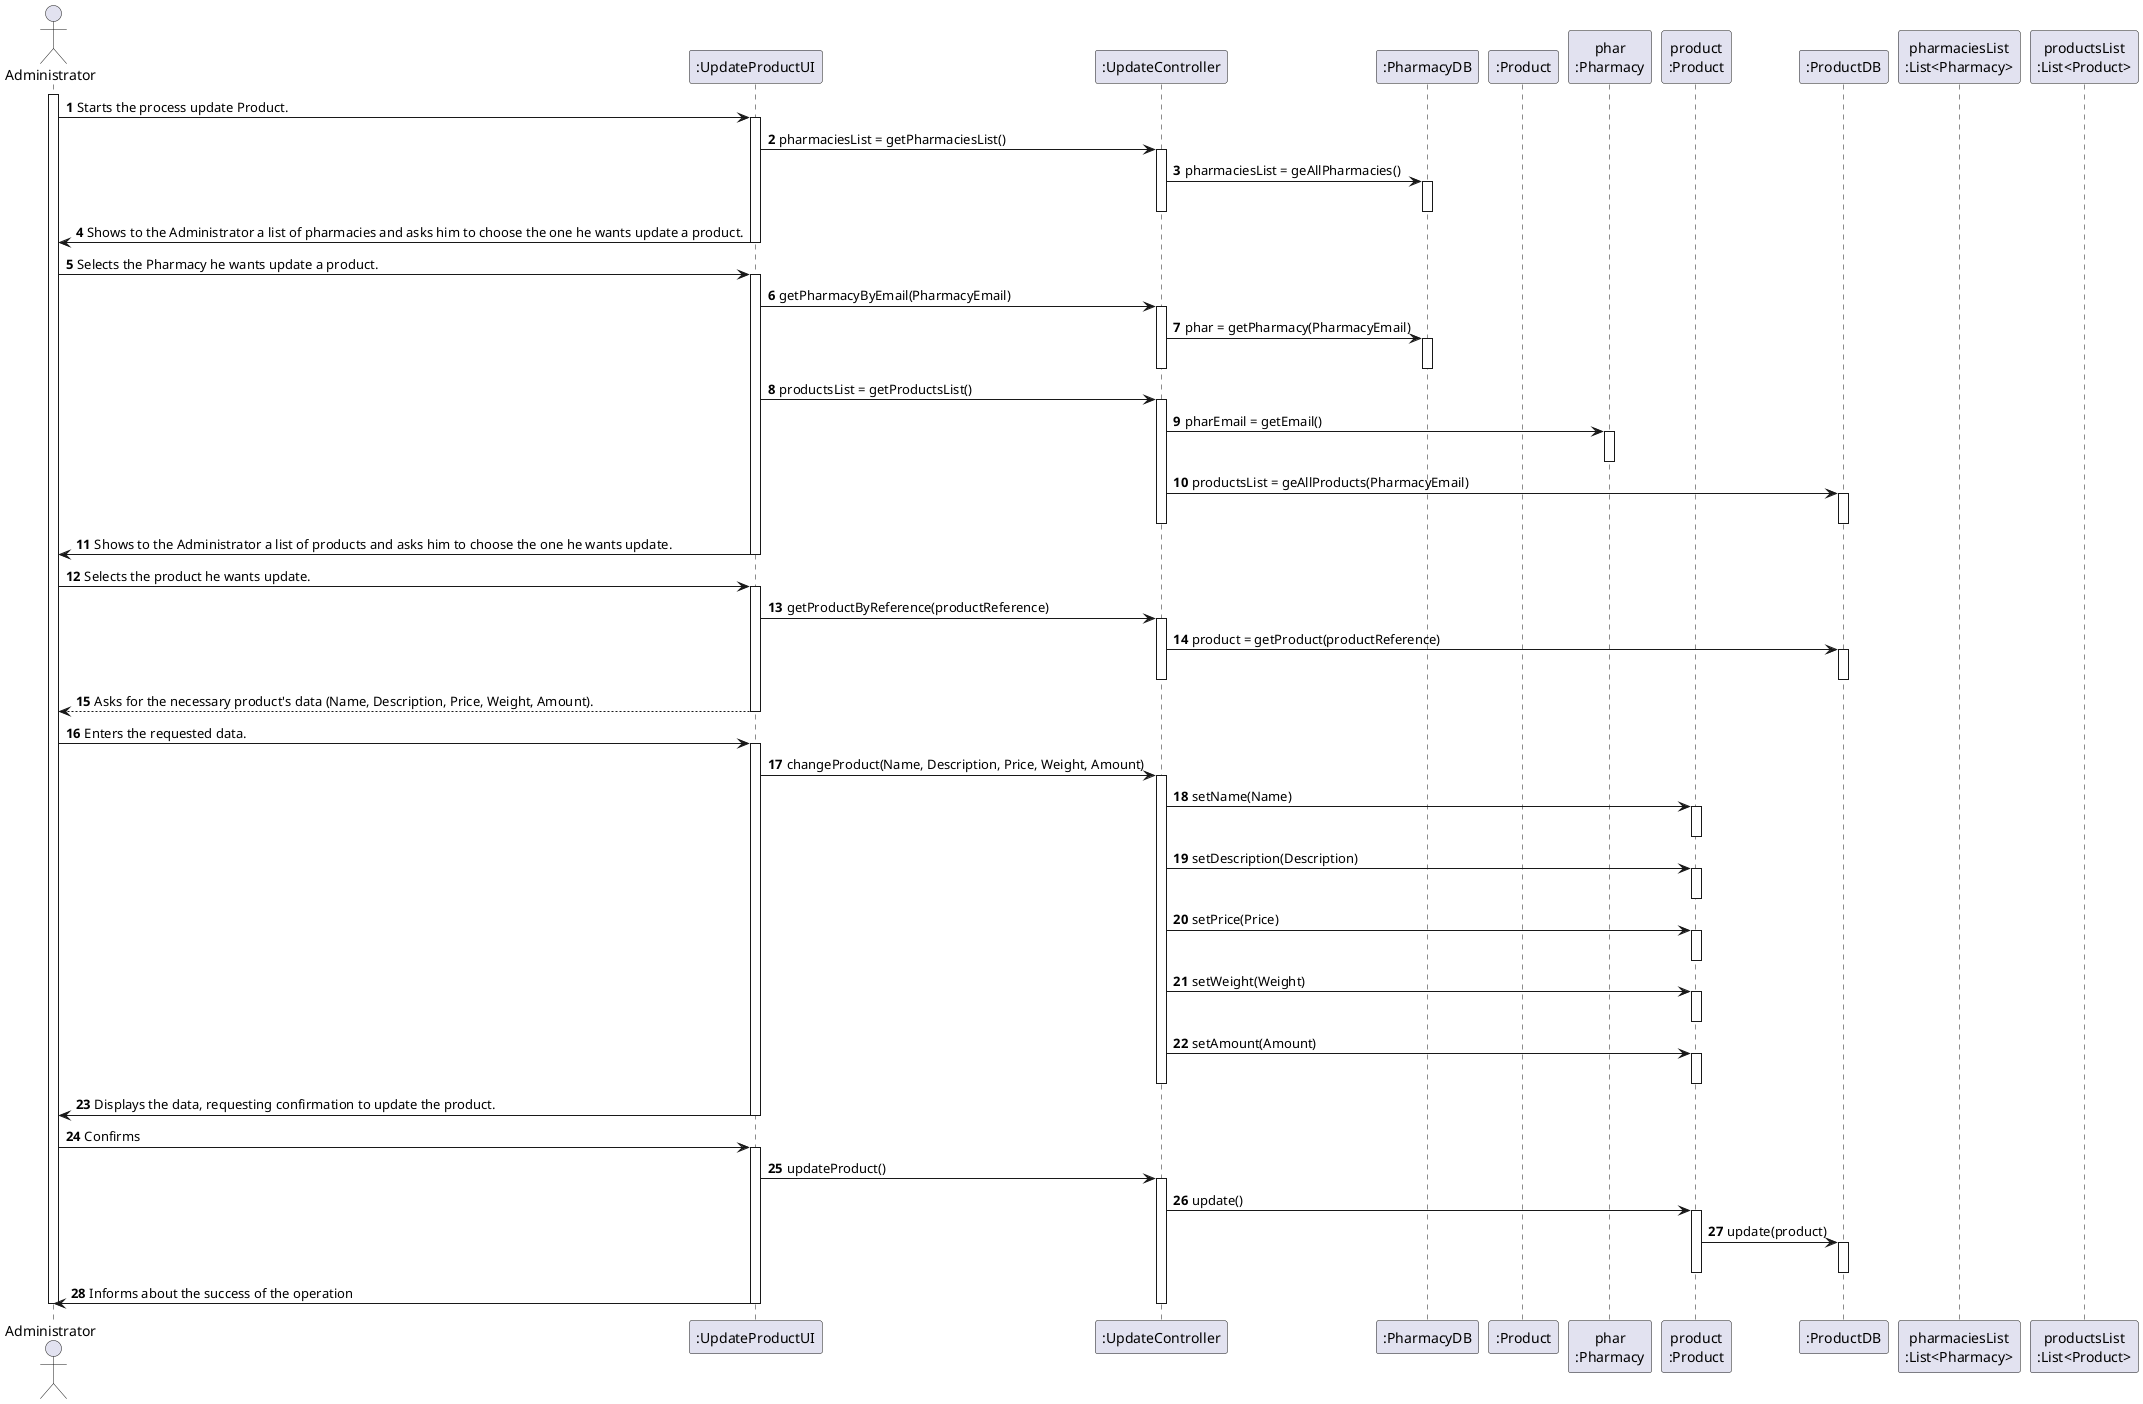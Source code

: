 @startuml
autonumber
'hide footbox
actor "Administrator" as ADM

participant ":UpdateProductUI" as UI
participant ":UpdateController" as CTRL
participant ":PharmacyDB" as PHARDB
participant ":Product" as PRODUCT
participant "phar\n:Pharmacy" as PHAR
participant "product\n:Product" as OPRODUCT
participant ":ProductDB" as PRODUCTDB
participant "pharmaciesList\n:List<Pharmacy>" as LPHAR
participant "productsList\n:List<Product>" as LPRODUCT

activate ADM
ADM -> UI : Starts the process update Product.
activate UI

UI -> CTRL : pharmaciesList = getPharmaciesList()
activate CTRL

CTRL -> PHARDB: pharmaciesList = geAllPharmacies()
activate PHARDB
deactivate PHARDB

deactivate CTRL

UI -> ADM : Shows to the Administrator a list of pharmacies and asks him to choose the one he wants update a product.
deactivate UI

ADM -> UI : Selects the Pharmacy he wants update a product.
activate UI

UI -> CTRL : getPharmacyByEmail(PharmacyEmail)
activate CTRL

CTRL -> PHARDB: phar = getPharmacy(PharmacyEmail)
activate PHARDB
deactivate PHARDB

deactivate CTRL

UI -> CTRL: productsList = getProductsList()
activate CTRL

CTRL -> PHAR: pharEmail = getEmail()
activate PHAR
deactivate PHAR

CTRL -> PRODUCTDB: productsList = geAllProducts(PharmacyEmail)
activate PRODUCTDB
deactivate PRODUCTDB

deactivate CTRL

UI -> ADM : Shows to the Administrator a list of products and asks him to choose the one he wants update.
deactivate UI

ADM -> UI : Selects the product he wants update.
activate UI

UI -> CTRL : getProductByReference(productReference)
activate CTRL

CTRL -> PRODUCTDB: product = getProduct(productReference)
activate PRODUCTDB
deactivate PRODUCTDB

deactivate CTRL

UI --> ADM : Asks for the necessary product's data (Name, Description, Price, Weight, Amount).
deactivate UI

ADM -> UI : Enters the requested data.
activate UI

UI -> CTRL: changeProduct(Name, Description, Price, Weight, Amount)
activate CTRL

CTRL -> OPRODUCT : setName(Name)
activate OPRODUCT
deactivate OPRODUCT
CTRL -> OPRODUCT : setDescription(Description)
activate OPRODUCT
deactivate OPRODUCT
CTRL -> OPRODUCT : setPrice(Price)
activate OPRODUCT
deactivate OPRODUCT
CTRL -> OPRODUCT : setWeight(Weight)
activate OPRODUCT
deactivate OPRODUCT
CTRL -> OPRODUCT : setAmount(Amount)
activate OPRODUCT
deactivate OPRODUCT

deactivate CTRL

UI -> ADM:  Displays the data, requesting confirmation to update the product.
deactivate CTRL
deactivate UI

ADM -> UI : Confirms
activate UI
UI -> CTRL : updateProduct()
activate CTRL

CTRL -> OPRODUCT : update()
activate OPRODUCT

OPRODUCT -> PRODUCTDB : update(product)
activate PRODUCTDB
deactivate PRODUCTDB
deactivate OPRODUCT

UI -> ADM : Informs about the success of the operation
deactivate CTRL
deactivate UI

deactivate ADM

@enduml
